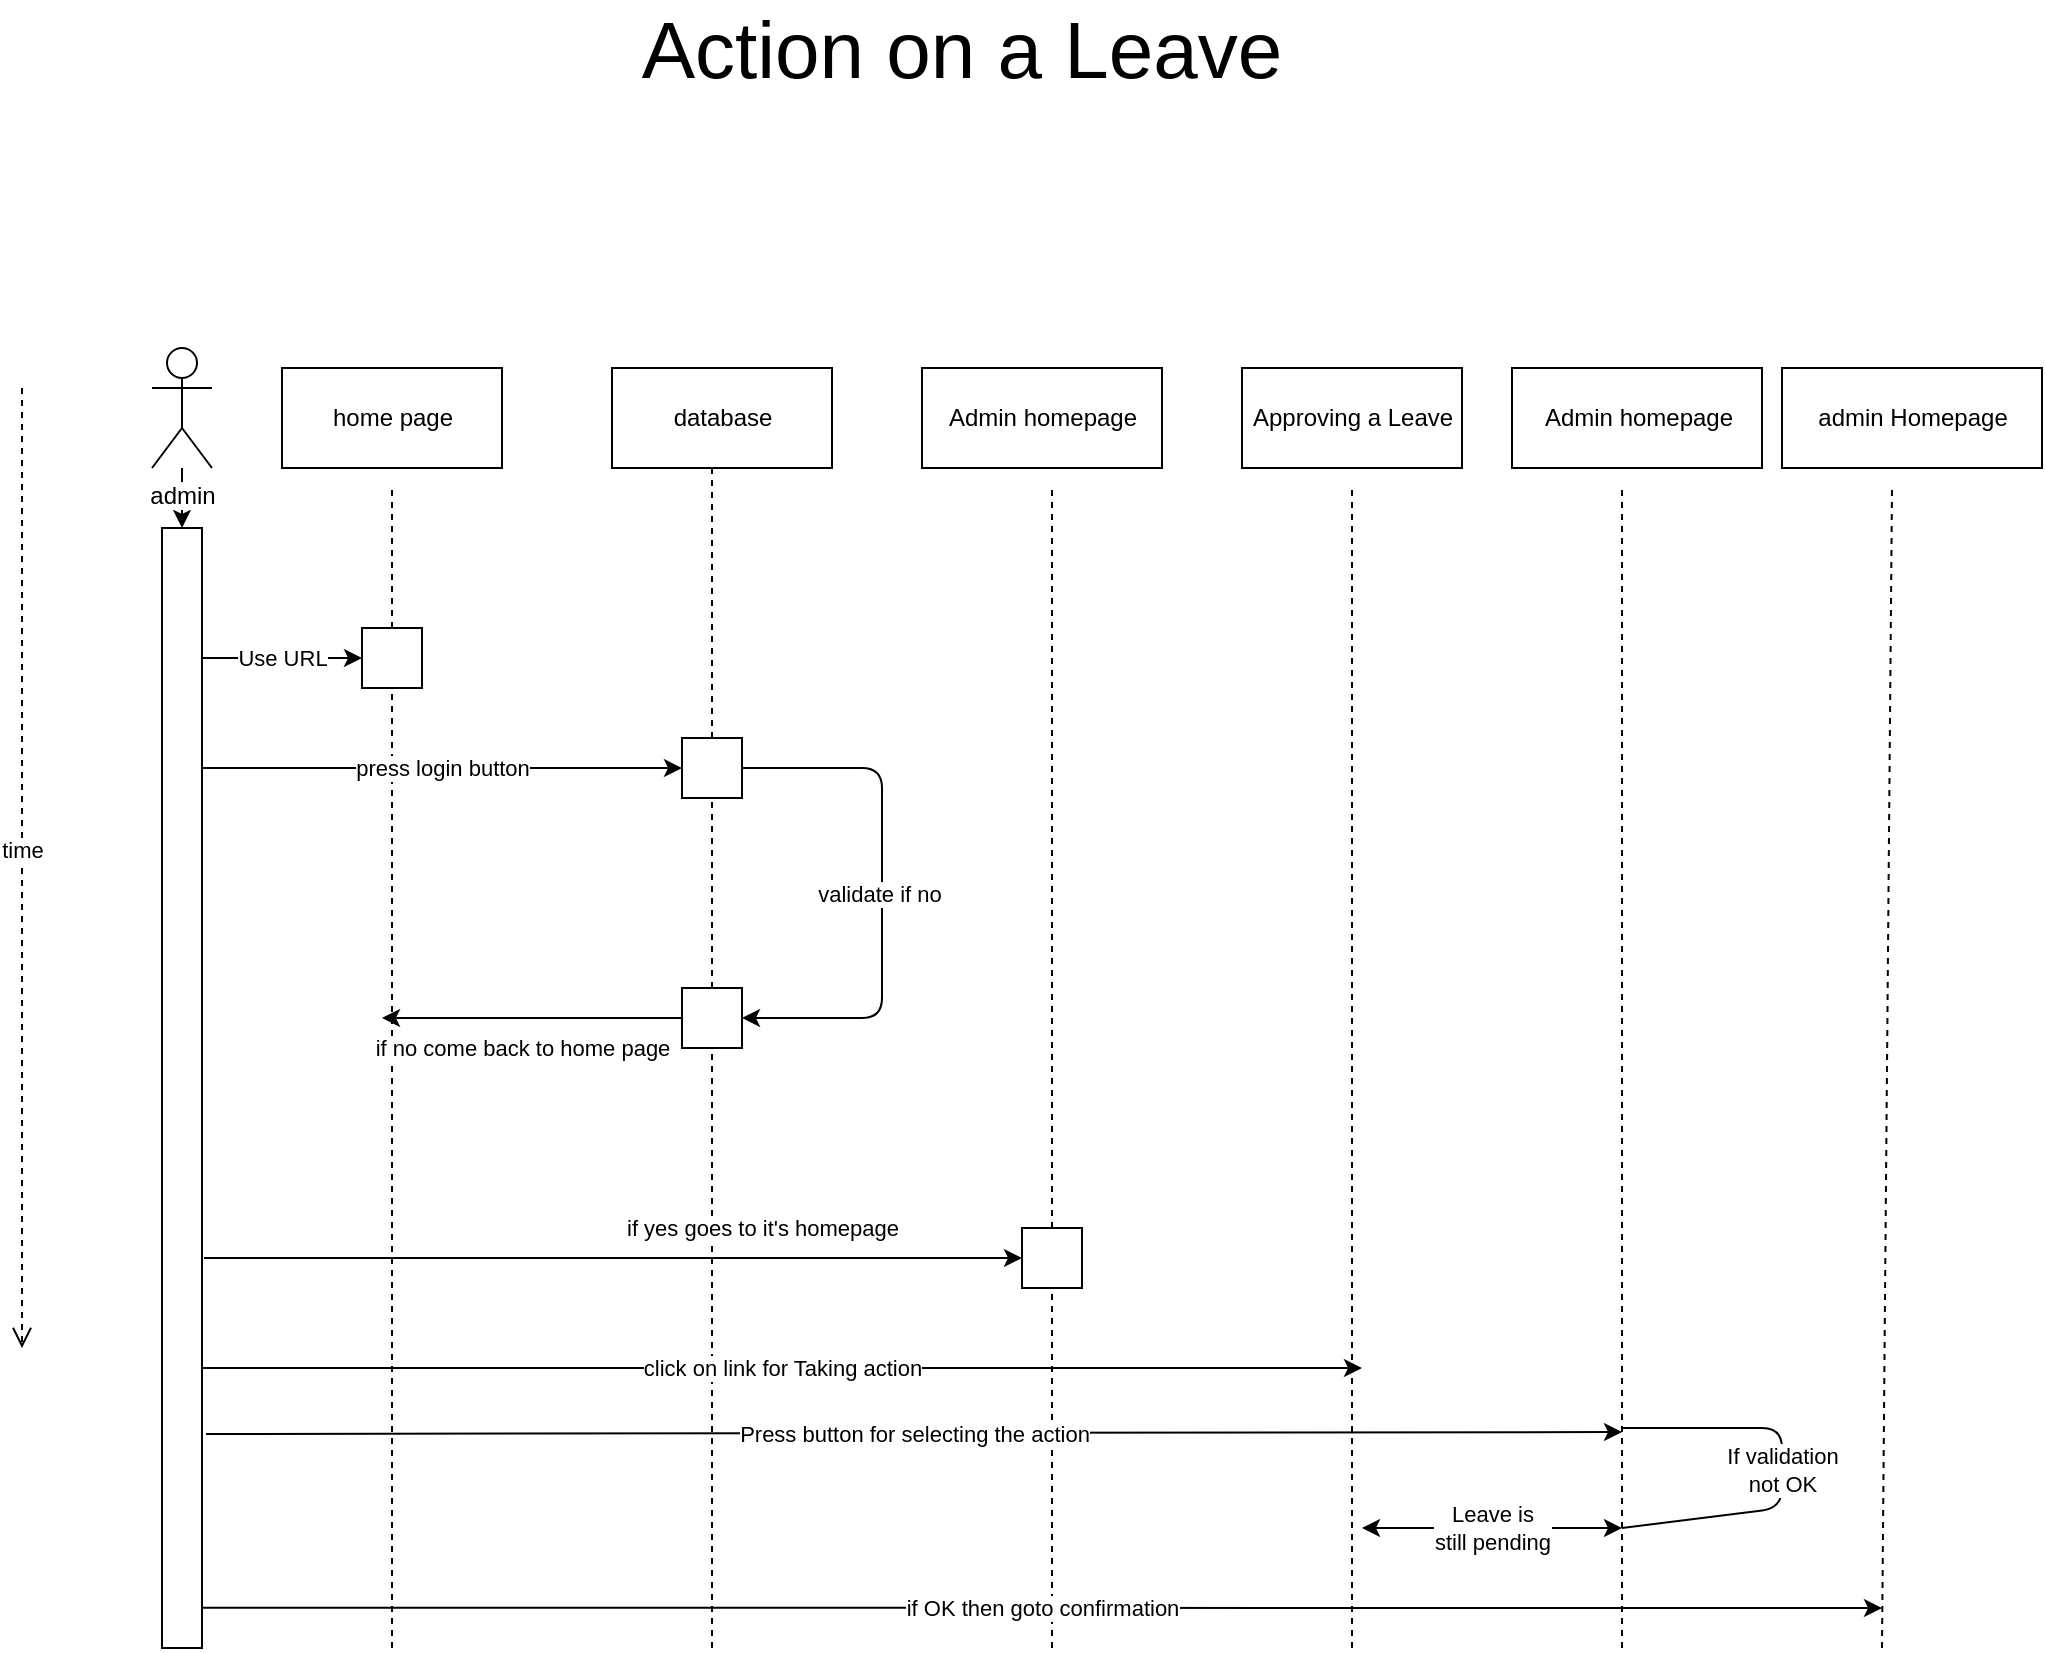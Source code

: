 <mxfile version="10.5.9" type="google"><diagram name="Page-1" id="9361dd3d-8414-5efd-6122-117bd74ce7a7"><mxGraphModel dx="1180" dy="-535" grid="1" gridSize="10" guides="1" tooltips="1" connect="1" arrows="1" fold="1" page="0" pageScale="1.5" pageWidth="826" pageHeight="1169" background="#ffffff" math="0" shadow="0"><root><mxCell id="0"/><mxCell id="1" parent="0"/><mxCell id="TwZu0q3d-aATy8jTYPkB-136" value="time" style="html=1;verticalAlign=bottom;endArrow=open;dashed=1;endSize=8;" parent="1" edge="1"><mxGeometry relative="1" as="geometry"><mxPoint x="120" y="1490" as="sourcePoint"/><mxPoint x="120" y="1970" as="targetPoint"/></mxGeometry></mxCell><mxCell id="TwZu0q3d-aATy8jTYPkB-137" value="" style="html=1;" parent="1" vertex="1"><mxGeometry x="190" y="1560" width="20" height="560" as="geometry"/></mxCell><mxCell id="Qge-mU66OywrmzYxJkLQ-1" value="" style="edgeStyle=orthogonalEdgeStyle;rounded=0;orthogonalLoop=1;jettySize=auto;html=1;" edge="1" parent="1" source="TwZu0q3d-aATy8jTYPkB-138" target="TwZu0q3d-aATy8jTYPkB-137"><mxGeometry relative="1" as="geometry"/></mxCell><mxCell id="TwZu0q3d-aATy8jTYPkB-138" value="admin" style="shape=umlActor;verticalLabelPosition=bottom;labelBackgroundColor=#ffffff;verticalAlign=top;html=1;" parent="1" vertex="1"><mxGeometry x="185" y="1470" width="30" height="60" as="geometry"/></mxCell><mxCell id="TwZu0q3d-aATy8jTYPkB-139" value="home page" style="html=1;" parent="1" vertex="1"><mxGeometry x="250" y="1480" width="110" height="50" as="geometry"/></mxCell><mxCell id="TwZu0q3d-aATy8jTYPkB-140" value="database" style="html=1;" parent="1" vertex="1"><mxGeometry x="415" y="1480" width="110" height="50" as="geometry"/></mxCell><mxCell id="TwZu0q3d-aATy8jTYPkB-141" value="Admin homepage" style="html=1;" parent="1" vertex="1"><mxGeometry x="570" y="1480" width="120" height="50" as="geometry"/></mxCell><mxCell id="TwZu0q3d-aATy8jTYPkB-142" value="" style="endArrow=none;dashed=1;html=1;entryX=0.5;entryY=1;entryDx=0;entryDy=0;exitX=0.5;exitY=0;exitDx=0;exitDy=0;" parent="1" source="TwZu0q3d-aATy8jTYPkB-144" edge="1"><mxGeometry width="50" height="50" relative="1" as="geometry"><mxPoint x="280" y="1610" as="sourcePoint"/><mxPoint x="305" y="1540" as="targetPoint"/></mxGeometry></mxCell><mxCell id="TwZu0q3d-aATy8jTYPkB-143" value="" style="endArrow=none;dashed=1;html=1;entryX=0.5;entryY=1;entryDx=0;entryDy=0;" parent="1" target="TwZu0q3d-aATy8jTYPkB-144" edge="1"><mxGeometry width="50" height="50" relative="1" as="geometry"><mxPoint x="305" y="2120" as="sourcePoint"/><mxPoint x="360" y="1865" as="targetPoint"/></mxGeometry></mxCell><mxCell id="TwZu0q3d-aATy8jTYPkB-144" value="" style="html=1;" parent="1" vertex="1"><mxGeometry x="290" y="1610" width="30" height="30" as="geometry"/></mxCell><mxCell id="TwZu0q3d-aATy8jTYPkB-145" value="" style="endArrow=none;dashed=1;html=1;entryX=0.5;entryY=1;entryDx=0;entryDy=0;exitX=0.5;exitY=0;exitDx=0;exitDy=0;" parent="1" source="TwZu0q3d-aATy8jTYPkB-147" edge="1"><mxGeometry width="50" height="50" relative="1" as="geometry"><mxPoint x="440" y="1600" as="sourcePoint"/><mxPoint x="465" y="1530" as="targetPoint"/></mxGeometry></mxCell><mxCell id="TwZu0q3d-aATy8jTYPkB-146" value="" style="endArrow=none;dashed=1;html=1;entryX=0.5;entryY=1;entryDx=0;entryDy=0;" parent="1" source="TwZu0q3d-aATy8jTYPkB-151" target="TwZu0q3d-aATy8jTYPkB-147" edge="1"><mxGeometry width="50" height="50" relative="1" as="geometry"><mxPoint x="465" y="1880" as="sourcePoint"/><mxPoint x="520" y="1855" as="targetPoint"/></mxGeometry></mxCell><mxCell id="TwZu0q3d-aATy8jTYPkB-147" value="" style="html=1;" parent="1" vertex="1"><mxGeometry x="450" y="1665" width="30" height="30" as="geometry"/></mxCell><mxCell id="TwZu0q3d-aATy8jTYPkB-148" value="" style="endArrow=none;dashed=1;html=1;entryX=0.5;entryY=1;entryDx=0;entryDy=0;exitX=0.5;exitY=0;exitDx=0;exitDy=0;" parent="1" source="TwZu0q3d-aATy8jTYPkB-150" edge="1"><mxGeometry width="50" height="50" relative="1" as="geometry"><mxPoint x="610" y="1610" as="sourcePoint"/><mxPoint x="635" y="1540" as="targetPoint"/></mxGeometry></mxCell><mxCell id="TwZu0q3d-aATy8jTYPkB-149" value="" style="endArrow=none;dashed=1;html=1;entryX=0.5;entryY=1;entryDx=0;entryDy=0;" parent="1" target="TwZu0q3d-aATy8jTYPkB-150" edge="1"><mxGeometry width="50" height="50" relative="1" as="geometry"><mxPoint x="635" y="2120" as="sourcePoint"/><mxPoint x="690" y="1865" as="targetPoint"/></mxGeometry></mxCell><mxCell id="TwZu0q3d-aATy8jTYPkB-150" value="" style="html=1;" parent="1" vertex="1"><mxGeometry x="620" y="1910" width="30" height="30" as="geometry"/></mxCell><mxCell id="TwZu0q3d-aATy8jTYPkB-151" value="" style="html=1;" parent="1" vertex="1"><mxGeometry x="450" y="1790" width="30" height="30" as="geometry"/></mxCell><mxCell id="TwZu0q3d-aATy8jTYPkB-152" value="" style="endArrow=none;dashed=1;html=1;entryX=0.5;entryY=1;entryDx=0;entryDy=0;" parent="1" target="TwZu0q3d-aATy8jTYPkB-151" edge="1"><mxGeometry width="50" height="50" relative="1" as="geometry"><mxPoint x="465" y="2120" as="sourcePoint"/><mxPoint x="465" y="1680" as="targetPoint"/></mxGeometry></mxCell><mxCell id="TwZu0q3d-aATy8jTYPkB-153" value="validate if no&amp;nbsp;" style="endArrow=classic;html=1;exitX=1;exitY=0.5;exitDx=0;exitDy=0;entryX=1;entryY=0.5;entryDx=0;entryDy=0;" parent="1" source="TwZu0q3d-aATy8jTYPkB-147" target="TwZu0q3d-aATy8jTYPkB-151" edge="1"><mxGeometry width="50" height="50" relative="1" as="geometry"><mxPoint x="570" y="1720" as="sourcePoint"/><mxPoint x="550" y="1840" as="targetPoint"/><Array as="points"><mxPoint x="550" y="1680"/><mxPoint x="550" y="1805"/></Array></mxGeometry></mxCell><mxCell id="TwZu0q3d-aATy8jTYPkB-154" value="Use URL" style="endArrow=classic;html=1;entryX=0;entryY=0.5;entryDx=0;entryDy=0;" parent="1" target="TwZu0q3d-aATy8jTYPkB-144" edge="1"><mxGeometry width="50" height="50" relative="1" as="geometry"><mxPoint x="210" y="1625" as="sourcePoint"/><mxPoint x="290" y="1610" as="targetPoint"/></mxGeometry></mxCell><mxCell id="TwZu0q3d-aATy8jTYPkB-155" value="press login button" style="endArrow=classic;html=1;entryX=0;entryY=0.5;entryDx=0;entryDy=0;" parent="1" target="TwZu0q3d-aATy8jTYPkB-147" edge="1"><mxGeometry width="50" height="50" relative="1" as="geometry"><mxPoint x="210" y="1680" as="sourcePoint"/><mxPoint x="480" y="1700" as="targetPoint"/></mxGeometry></mxCell><mxCell id="TwZu0q3d-aATy8jTYPkB-156" value="if no come back to home page" style="endArrow=classic;html=1;exitX=0;exitY=0.5;exitDx=0;exitDy=0;" parent="1" source="TwZu0q3d-aATy8jTYPkB-151" edge="1"><mxGeometry x="0.067" y="15" width="50" height="50" relative="1" as="geometry"><mxPoint x="510" y="1830" as="sourcePoint"/><mxPoint x="300" y="1805" as="targetPoint"/><mxPoint as="offset"/></mxGeometry></mxCell><mxCell id="TwZu0q3d-aATy8jTYPkB-157" value="if yes goes to it's homepage" style="endArrow=classic;html=1;entryX=0;entryY=0.5;entryDx=0;entryDy=0;" parent="1" target="TwZu0q3d-aATy8jTYPkB-150" edge="1"><mxGeometry x="0.364" y="15" width="50" height="50" relative="1" as="geometry"><mxPoint x="211" y="1925" as="sourcePoint"/><mxPoint x="500" y="1945" as="targetPoint"/><mxPoint as="offset"/></mxGeometry></mxCell><mxCell id="TwZu0q3d-aATy8jTYPkB-162" value="&lt;span style=&quot;font-size: 40px&quot;&gt;Action on a Leave&lt;/span&gt;" style="text;html=1;strokeColor=none;fillColor=none;align=center;verticalAlign=middle;whiteSpace=wrap;rounded=0;" parent="1" vertex="1"><mxGeometry x="320" y="1310" width="540" height="20" as="geometry"/></mxCell><mxCell id="TwZu0q3d-aATy8jTYPkB-163" value="Approving a Leave" style="html=1;" parent="1" vertex="1"><mxGeometry x="730" y="1480" width="110" height="50" as="geometry"/></mxCell><mxCell id="TwZu0q3d-aATy8jTYPkB-164" value="" style="endArrow=none;dashed=1;html=1;entryX=0.5;entryY=1;entryDx=0;entryDy=0;" parent="1" edge="1"><mxGeometry width="50" height="50" relative="1" as="geometry"><mxPoint x="785" y="2120" as="sourcePoint"/><mxPoint x="785" y="1540" as="targetPoint"/></mxGeometry></mxCell><mxCell id="TwZu0q3d-aATy8jTYPkB-165" value="Admin homepage" style="html=1;" parent="1" vertex="1"><mxGeometry x="865" y="1480" width="125" height="50" as="geometry"/></mxCell><mxCell id="TwZu0q3d-aATy8jTYPkB-166" value="" style="endArrow=none;dashed=1;html=1;entryX=0.5;entryY=1;entryDx=0;entryDy=0;" parent="1" edge="1"><mxGeometry width="50" height="50" relative="1" as="geometry"><mxPoint x="920" y="2120" as="sourcePoint"/><mxPoint x="920" y="1540" as="targetPoint"/></mxGeometry></mxCell><mxCell id="TwZu0q3d-aATy8jTYPkB-167" value="admin Homepage" style="html=1;" parent="1" vertex="1"><mxGeometry x="1000" y="1480" width="130" height="50" as="geometry"/></mxCell><mxCell id="TwZu0q3d-aATy8jTYPkB-168" value="" style="endArrow=none;dashed=1;html=1;entryX=0.5;entryY=1;entryDx=0;entryDy=0;" parent="1" edge="1"><mxGeometry width="50" height="50" relative="1" as="geometry"><mxPoint x="1050" y="2120" as="sourcePoint"/><mxPoint x="1055" y="1540" as="targetPoint"/></mxGeometry></mxCell><mxCell id="TwZu0q3d-aATy8jTYPkB-170" value="click on link for Taking action" style="endArrow=classic;html=1;exitX=1;exitY=0.75;exitDx=0;exitDy=0;" parent="1" source="TwZu0q3d-aATy8jTYPkB-137" edge="1"><mxGeometry width="50" height="50" relative="1" as="geometry"><mxPoint x="270" y="2030" as="sourcePoint"/><mxPoint x="790" y="1980" as="targetPoint"/></mxGeometry></mxCell><mxCell id="TwZu0q3d-aATy8jTYPkB-171" value="Press button for selecting the action" style="endArrow=classic;html=1;exitX=1.12;exitY=0.841;exitDx=0;exitDy=0;exitPerimeter=0;" parent="1" edge="1"><mxGeometry width="50" height="50" relative="1" as="geometry"><mxPoint x="212" y="2013" as="sourcePoint"/><mxPoint x="920" y="2012" as="targetPoint"/></mxGeometry></mxCell><mxCell id="TwZu0q3d-aATy8jTYPkB-172" value="if OK then goto confirmation" style="endArrow=classic;html=1;exitX=1;exitY=0.964;exitDx=0;exitDy=0;exitPerimeter=0;" parent="1" source="TwZu0q3d-aATy8jTYPkB-137" edge="1"><mxGeometry width="50" height="50" relative="1" as="geometry"><mxPoint x="270" y="2130" as="sourcePoint"/><mxPoint x="1050" y="2100" as="targetPoint"/></mxGeometry></mxCell><mxCell id="TwZu0q3d-aATy8jTYPkB-173" value="Leave is&lt;br&gt;still pending&lt;br&gt;" style="endArrow=classic;startArrow=classic;html=1;" parent="1" edge="1"><mxGeometry width="50" height="50" relative="1" as="geometry"><mxPoint x="790" y="2060" as="sourcePoint"/><mxPoint x="920" y="2060" as="targetPoint"/></mxGeometry></mxCell><mxCell id="TwZu0q3d-aATy8jTYPkB-174" value="If validation&lt;br&gt;not OK&lt;br&gt;" style="endArrow=none;html=1;" parent="1" edge="1"><mxGeometry width="50" height="50" relative="1" as="geometry"><mxPoint x="920" y="2010" as="sourcePoint"/><mxPoint x="920" y="2060" as="targetPoint"/><Array as="points"><mxPoint x="1000" y="2010"/><mxPoint x="1000" y="2050"/></Array></mxGeometry></mxCell></root></mxGraphModel></diagram></mxfile>
